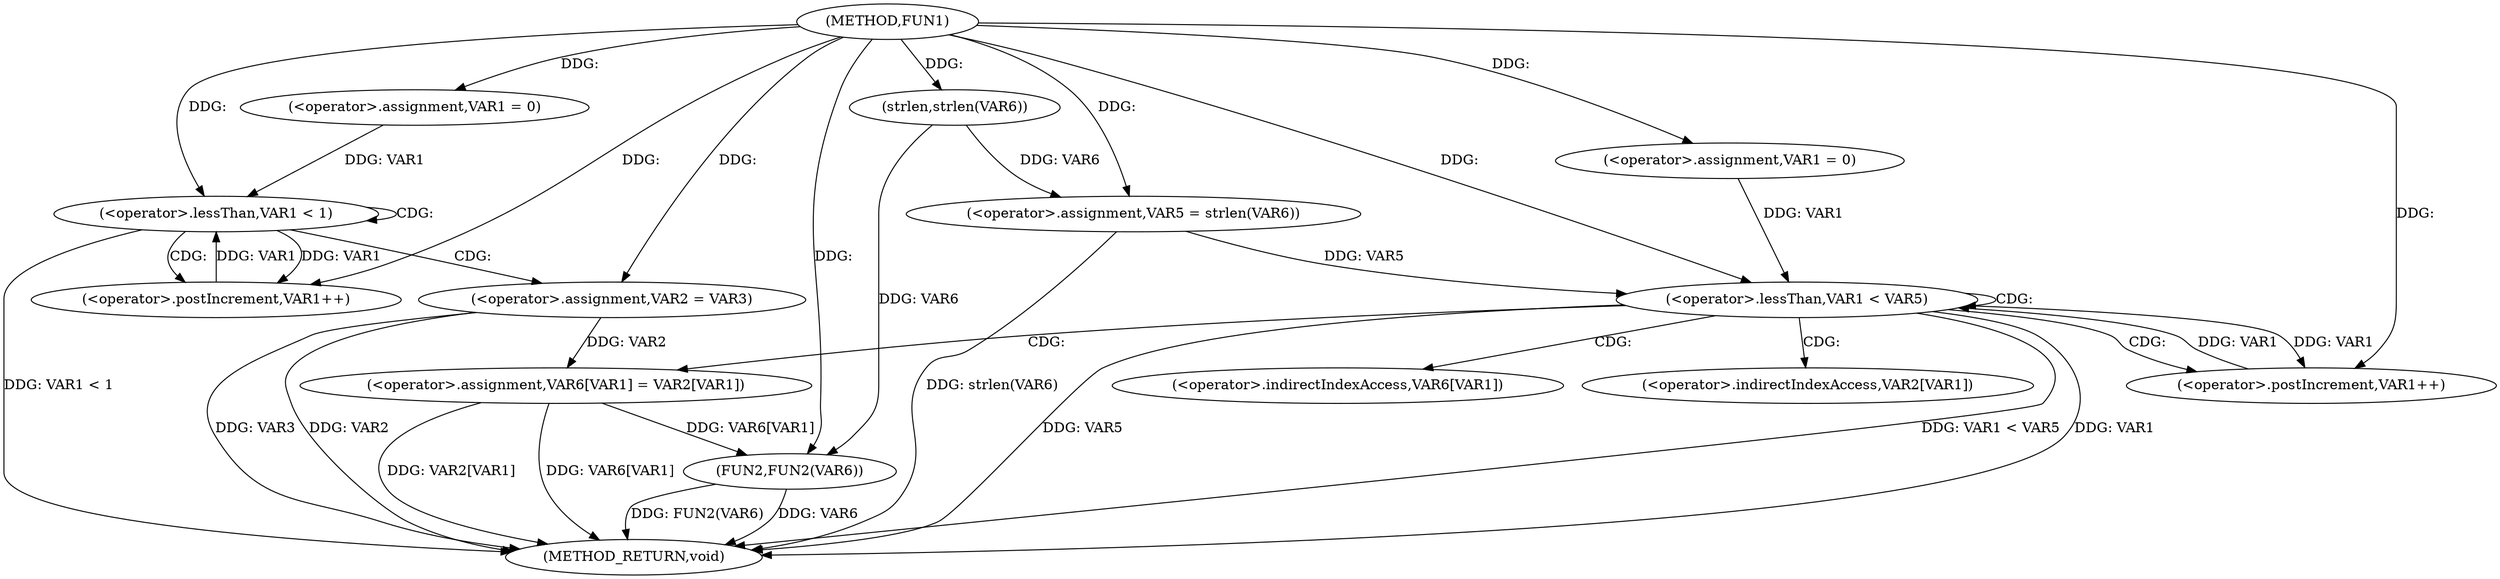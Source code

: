 digraph FUN1 {  
"1000100" [label = "(METHOD,FUN1)" ]
"1000146" [label = "(METHOD_RETURN,void)" ]
"1000107" [label = "(<operator>.assignment,VAR1 = 0)" ]
"1000110" [label = "(<operator>.lessThan,VAR1 < 1)" ]
"1000113" [label = "(<operator>.postIncrement,VAR1++)" ]
"1000116" [label = "(<operator>.assignment,VAR2 = VAR3)" ]
"1000123" [label = "(<operator>.assignment,VAR5 = strlen(VAR6))" ]
"1000125" [label = "(strlen,strlen(VAR6))" ]
"1000128" [label = "(<operator>.assignment,VAR1 = 0)" ]
"1000131" [label = "(<operator>.lessThan,VAR1 < VAR5)" ]
"1000134" [label = "(<operator>.postIncrement,VAR1++)" ]
"1000137" [label = "(<operator>.assignment,VAR6[VAR1] = VAR2[VAR1])" ]
"1000144" [label = "(FUN2,FUN2(VAR6))" ]
"1000138" [label = "(<operator>.indirectIndexAccess,VAR6[VAR1])" ]
"1000141" [label = "(<operator>.indirectIndexAccess,VAR2[VAR1])" ]
  "1000116" -> "1000146"  [ label = "DDG: VAR2"] 
  "1000123" -> "1000146"  [ label = "DDG: strlen(VAR6)"] 
  "1000116" -> "1000146"  [ label = "DDG: VAR3"] 
  "1000131" -> "1000146"  [ label = "DDG: VAR5"] 
  "1000144" -> "1000146"  [ label = "DDG: VAR6"] 
  "1000131" -> "1000146"  [ label = "DDG: VAR1 < VAR5"] 
  "1000131" -> "1000146"  [ label = "DDG: VAR1"] 
  "1000137" -> "1000146"  [ label = "DDG: VAR2[VAR1]"] 
  "1000144" -> "1000146"  [ label = "DDG: FUN2(VAR6)"] 
  "1000110" -> "1000146"  [ label = "DDG: VAR1 < 1"] 
  "1000137" -> "1000146"  [ label = "DDG: VAR6[VAR1]"] 
  "1000100" -> "1000107"  [ label = "DDG: "] 
  "1000107" -> "1000110"  [ label = "DDG: VAR1"] 
  "1000113" -> "1000110"  [ label = "DDG: VAR1"] 
  "1000100" -> "1000110"  [ label = "DDG: "] 
  "1000110" -> "1000113"  [ label = "DDG: VAR1"] 
  "1000100" -> "1000113"  [ label = "DDG: "] 
  "1000100" -> "1000116"  [ label = "DDG: "] 
  "1000125" -> "1000123"  [ label = "DDG: VAR6"] 
  "1000100" -> "1000123"  [ label = "DDG: "] 
  "1000100" -> "1000125"  [ label = "DDG: "] 
  "1000100" -> "1000128"  [ label = "DDG: "] 
  "1000128" -> "1000131"  [ label = "DDG: VAR1"] 
  "1000134" -> "1000131"  [ label = "DDG: VAR1"] 
  "1000100" -> "1000131"  [ label = "DDG: "] 
  "1000123" -> "1000131"  [ label = "DDG: VAR5"] 
  "1000131" -> "1000134"  [ label = "DDG: VAR1"] 
  "1000100" -> "1000134"  [ label = "DDG: "] 
  "1000116" -> "1000137"  [ label = "DDG: VAR2"] 
  "1000125" -> "1000144"  [ label = "DDG: VAR6"] 
  "1000137" -> "1000144"  [ label = "DDG: VAR6[VAR1]"] 
  "1000100" -> "1000144"  [ label = "DDG: "] 
  "1000110" -> "1000110"  [ label = "CDG: "] 
  "1000110" -> "1000116"  [ label = "CDG: "] 
  "1000110" -> "1000113"  [ label = "CDG: "] 
  "1000131" -> "1000137"  [ label = "CDG: "] 
  "1000131" -> "1000141"  [ label = "CDG: "] 
  "1000131" -> "1000131"  [ label = "CDG: "] 
  "1000131" -> "1000138"  [ label = "CDG: "] 
  "1000131" -> "1000134"  [ label = "CDG: "] 
}
